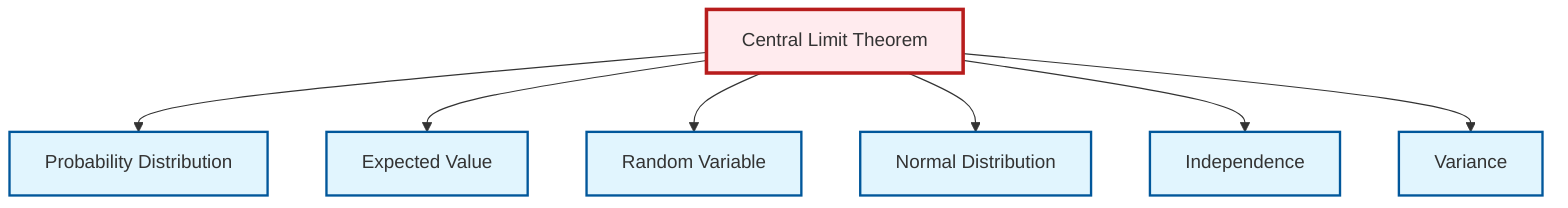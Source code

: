 graph TD
    classDef definition fill:#e1f5fe,stroke:#01579b,stroke-width:2px
    classDef theorem fill:#f3e5f5,stroke:#4a148c,stroke-width:2px
    classDef axiom fill:#fff3e0,stroke:#e65100,stroke-width:2px
    classDef example fill:#e8f5e9,stroke:#1b5e20,stroke-width:2px
    classDef current fill:#ffebee,stroke:#b71c1c,stroke-width:3px
    def-independence["Independence"]:::definition
    thm-central-limit["Central Limit Theorem"]:::theorem
    def-probability-distribution["Probability Distribution"]:::definition
    def-expectation["Expected Value"]:::definition
    def-normal-distribution["Normal Distribution"]:::definition
    def-random-variable["Random Variable"]:::definition
    def-variance["Variance"]:::definition
    thm-central-limit --> def-probability-distribution
    thm-central-limit --> def-expectation
    thm-central-limit --> def-random-variable
    thm-central-limit --> def-normal-distribution
    thm-central-limit --> def-independence
    thm-central-limit --> def-variance
    class thm-central-limit current